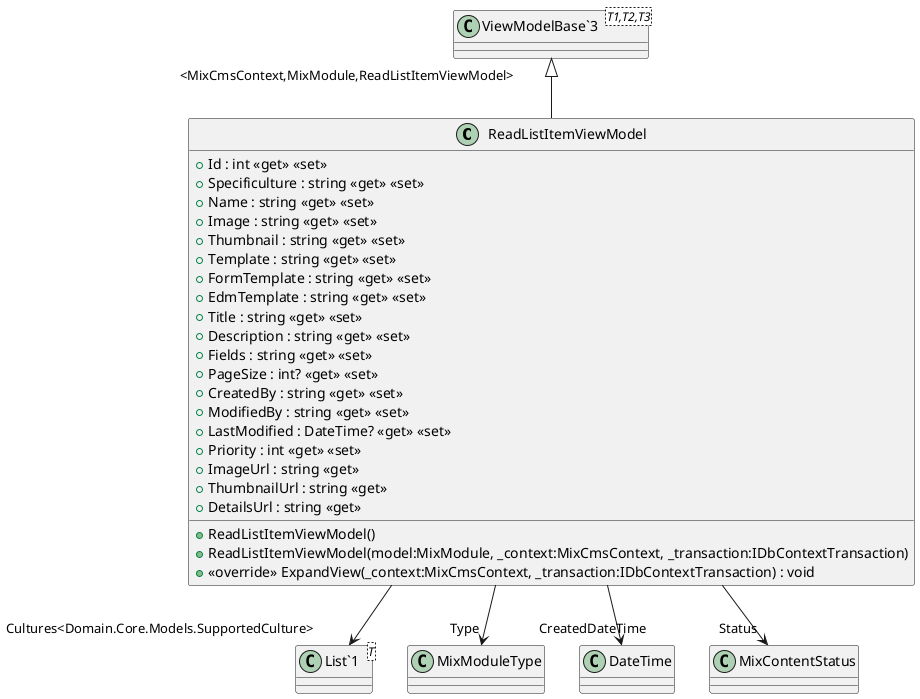 @startuml
class ReadListItemViewModel {
    + Id : int <<get>> <<set>>
    + Specificulture : string <<get>> <<set>>
    + Name : string <<get>> <<set>>
    + Image : string <<get>> <<set>>
    + Thumbnail : string <<get>> <<set>>
    + Template : string <<get>> <<set>>
    + FormTemplate : string <<get>> <<set>>
    + EdmTemplate : string <<get>> <<set>>
    + Title : string <<get>> <<set>>
    + Description : string <<get>> <<set>>
    + Fields : string <<get>> <<set>>
    + PageSize : int? <<get>> <<set>>
    + CreatedBy : string <<get>> <<set>>
    + ModifiedBy : string <<get>> <<set>>
    + LastModified : DateTime? <<get>> <<set>>
    + Priority : int <<get>> <<set>>
    + ImageUrl : string <<get>>
    + ThumbnailUrl : string <<get>>
    + DetailsUrl : string <<get>>
    + ReadListItemViewModel()
    + ReadListItemViewModel(model:MixModule, _context:MixCmsContext, _transaction:IDbContextTransaction)
    + <<override>> ExpandView(_context:MixCmsContext, _transaction:IDbContextTransaction) : void
}
class "ViewModelBase`3"<T1,T2,T3> {
}
class "List`1"<T> {
}
"ViewModelBase`3" "<MixCmsContext,MixModule,ReadListItemViewModel>" <|-- ReadListItemViewModel
ReadListItemViewModel --> "Cultures<Domain.Core.Models.SupportedCulture>" "List`1"
ReadListItemViewModel --> "Type" MixModuleType
ReadListItemViewModel --> "CreatedDateTime" DateTime
ReadListItemViewModel --> "Status" MixContentStatus
@enduml
